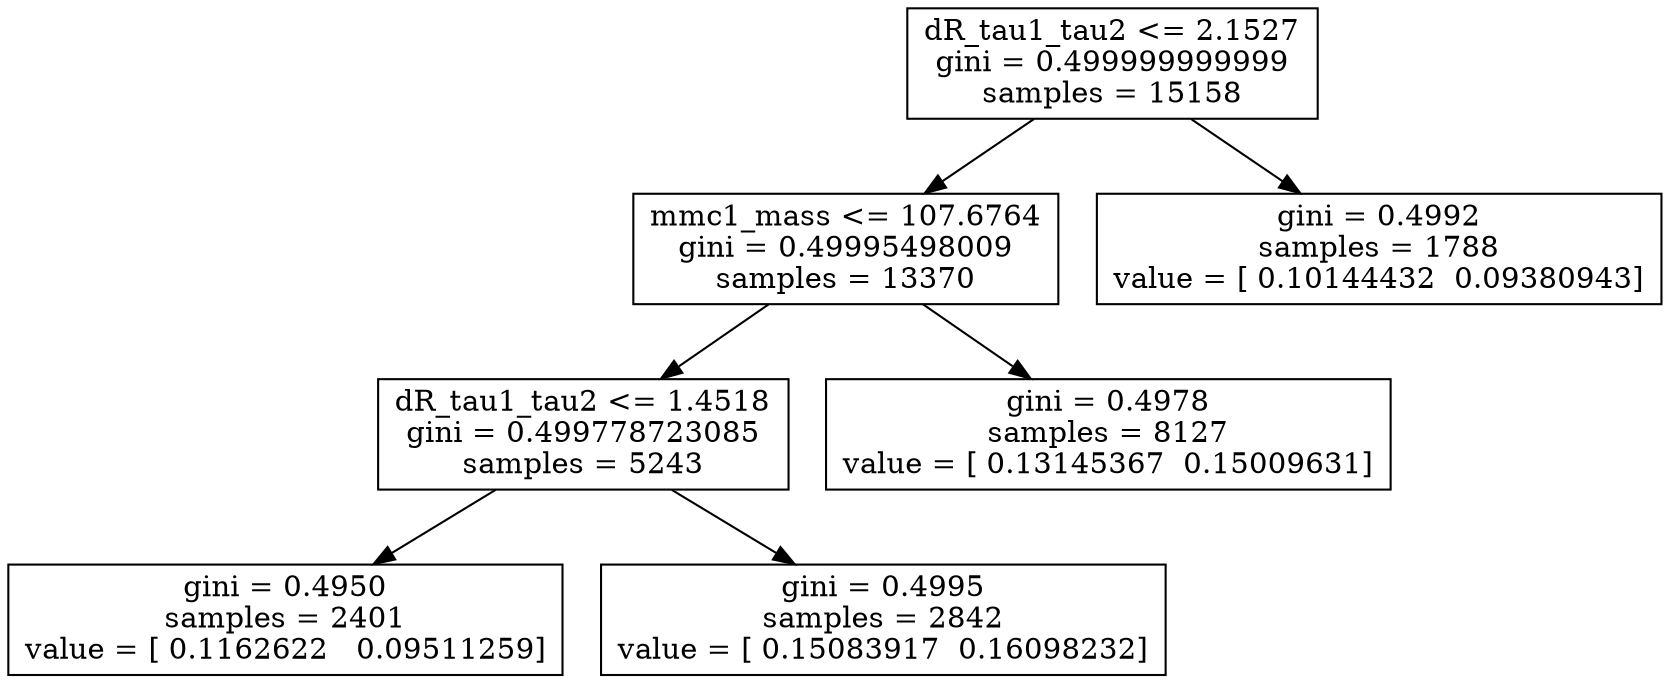 digraph Tree {
0 [label="dR_tau1_tau2 <= 2.1527\ngini = 0.499999999999\nsamples = 15158", shape="box"] ;
1 [label="mmc1_mass <= 107.6764\ngini = 0.49995498009\nsamples = 13370", shape="box"] ;
0 -> 1 ;
2 [label="dR_tau1_tau2 <= 1.4518\ngini = 0.499778723085\nsamples = 5243", shape="box"] ;
1 -> 2 ;
3 [label="gini = 0.4950\nsamples = 2401\nvalue = [ 0.1162622   0.09511259]", shape="box"] ;
2 -> 3 ;
4 [label="gini = 0.4995\nsamples = 2842\nvalue = [ 0.15083917  0.16098232]", shape="box"] ;
2 -> 4 ;
5 [label="gini = 0.4978\nsamples = 8127\nvalue = [ 0.13145367  0.15009631]", shape="box"] ;
1 -> 5 ;
6 [label="gini = 0.4992\nsamples = 1788\nvalue = [ 0.10144432  0.09380943]", shape="box"] ;
0 -> 6 ;
}